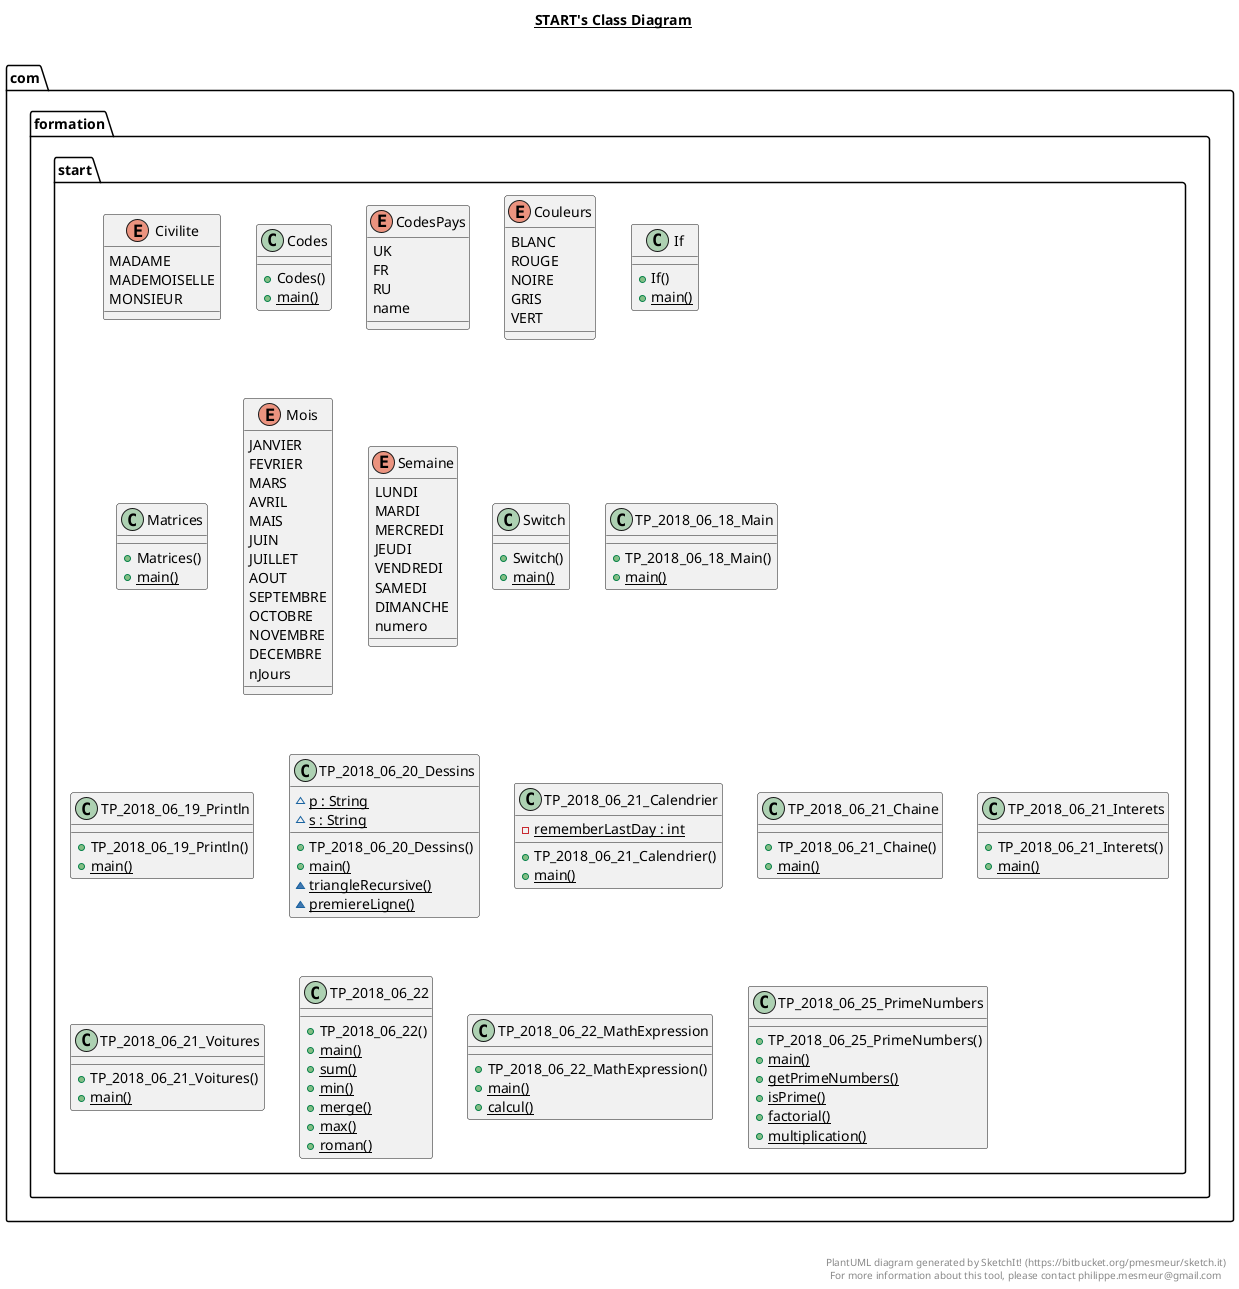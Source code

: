 @startuml

title __START's Class Diagram__\n

  package com.formation.start {
    enum Civilite {
      MADAME
      MADEMOISELLE
      MONSIEUR
    }
  }
  

  package com.formation.start {
    class Codes {
        + Codes()
        {static} + main()
    }
  }
  

  package com.formation.start {
    enum CodesPays {
      UK
      FR
      RU
      name
    }
  }
  

  package com.formation.start {
    enum Couleurs {
      BLANC
      ROUGE
      NOIRE
      GRIS
      VERT
    }
  }
  

  package com.formation.start {
    class If {
        + If()
        {static} + main()
    }
  }
  

  package com.formation.start {
    class Matrices {
        + Matrices()
        {static} + main()
    }
  }
  

  package com.formation.start {
    enum Mois {
      JANVIER
      FEVRIER
      MARS
      AVRIL
      MAIS
      JUIN
      JUILLET
      AOUT
      SEPTEMBRE
      OCTOBRE
      NOVEMBRE
      DECEMBRE
      nJours
    }
  }
  

  package com.formation.start {
    enum Semaine {
      LUNDI
      MARDI
      MERCREDI
      JEUDI
      VENDREDI
      SAMEDI
      DIMANCHE
      numero
    }
  }
  

  package com.formation.start {
    class Switch {
        + Switch()
        {static} + main()
    }
  }
  

  package com.formation.start {
    class TP_2018_06_18_Main {
        + TP_2018_06_18_Main()
        {static} + main()
    }
  }
  

  package com.formation.start {
    class TP_2018_06_19_Println {
        + TP_2018_06_19_Println()
        {static} + main()
    }
  }
  

  package com.formation.start {
    class TP_2018_06_20_Dessins {
        {static} ~ p : String
        {static} ~ s : String
        + TP_2018_06_20_Dessins()
        {static} + main()
        {static} ~ triangleRecursive()
        {static} ~ premiereLigne()
    }
  }
  

  package com.formation.start {
    class TP_2018_06_21_Calendrier {
        {static} - rememberLastDay : int
        + TP_2018_06_21_Calendrier()
        {static} + main()
    }
  }
  

  package com.formation.start {
    class TP_2018_06_21_Chaine {
        + TP_2018_06_21_Chaine()
        {static} + main()
    }
  }
  

  package com.formation.start {
    class TP_2018_06_21_Interets {
        + TP_2018_06_21_Interets()
        {static} + main()
    }
  }
  

  package com.formation.start {
    class TP_2018_06_21_Voitures {
        + TP_2018_06_21_Voitures()
        {static} + main()
    }
  }
  

  package com.formation.start {
    class TP_2018_06_22 {
        + TP_2018_06_22()
        {static} + main()
        {static} + sum()
        {static} + min()
        {static} + merge()
        {static} + max()
        {static} + roman()
    }
  }
  

  package com.formation.start {
    class TP_2018_06_22_MathExpression {
        + TP_2018_06_22_MathExpression()
        {static} + main()
        {static} + calcul()
    }
  }
  

  package com.formation.start {
    class TP_2018_06_25_PrimeNumbers {
        + TP_2018_06_25_PrimeNumbers()
        {static} + main()
        {static} + getPrimeNumbers()
        {static} + isPrime()
        {static} + factorial()
        {static} + multiplication()
    }
  }
  



right footer


PlantUML diagram generated by SketchIt! (https://bitbucket.org/pmesmeur/sketch.it)
For more information about this tool, please contact philippe.mesmeur@gmail.com
endfooter

@enduml
